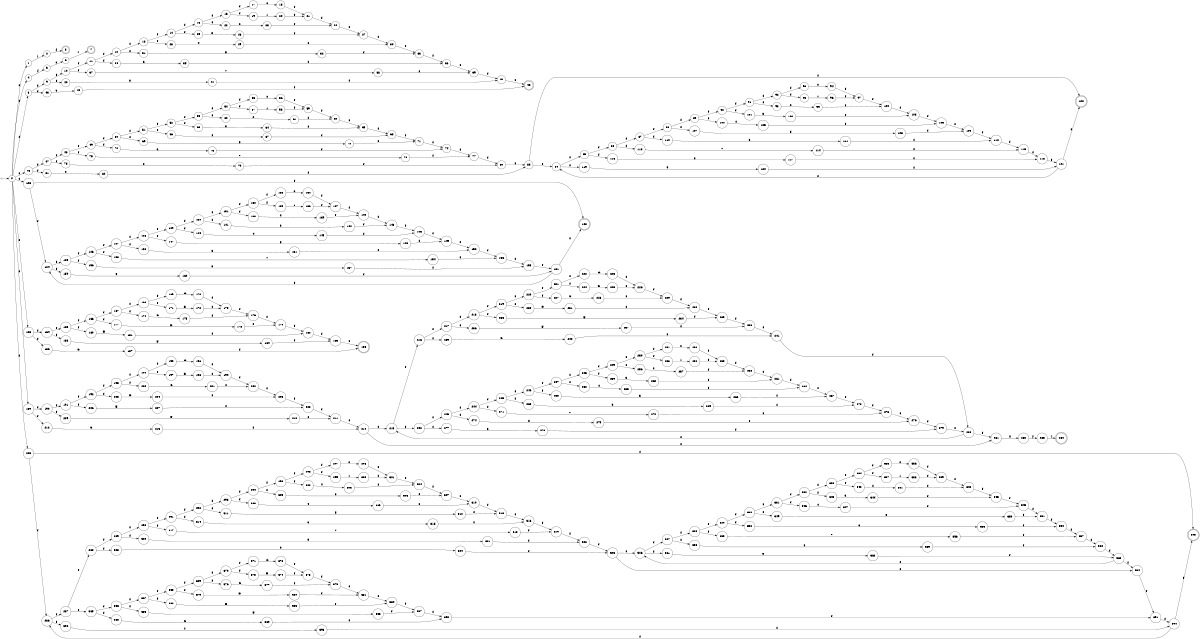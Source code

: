 digraph {
	rankdir=LR size="8,5"
	node [shape=doublecircle]
	162
	3
	7
	395
	45
	284
	122
	188
	node [shape=circle]
	start [label="" height=0.1 width=0.1]
	start -> 0 [label=""]
	1 -> 2 [label=i]
	2 -> 3 [label=f]
	0 -> 1 [label="ε"]
	4 -> 5 [label=f]
	5 -> 6 [label=o]
	6 -> 7 [label=r]
	0 -> 4 [label="ε"]
	8 -> 9 [label="ε"]
	8 -> 43 [label="ε"]
	9 -> 10 [label="ε"]
	9 -> 40 [label="ε"]
	10 -> 11 [label="ε"]
	10 -> 37 [label="ε"]
	11 -> 12 [label="ε"]
	11 -> 34 [label="ε"]
	12 -> 13 [label="ε"]
	12 -> 31 [label="ε"]
	13 -> 14 [label="ε"]
	13 -> 28 [label="ε"]
	14 -> 15 [label="ε"]
	14 -> 25 [label="ε"]
	15 -> 16 [label="ε"]
	15 -> 22 [label="ε"]
	16 -> 17 [label="ε"]
	16 -> 19 [label="ε"]
	17 -> 18 [label=0]
	19 -> 20 [label=1]
	18 -> 21 [label="ε"]
	20 -> 21 [label="ε"]
	22 -> 23 [label=2]
	21 -> 24 [label="ε"]
	23 -> 24 [label="ε"]
	25 -> 26 [label=3]
	24 -> 27 [label="ε"]
	26 -> 27 [label="ε"]
	28 -> 29 [label=4]
	27 -> 30 [label="ε"]
	29 -> 30 [label="ε"]
	31 -> 32 [label=5]
	30 -> 33 [label="ε"]
	32 -> 33 [label="ε"]
	34 -> 35 [label=6]
	33 -> 36 [label="ε"]
	35 -> 36 [label="ε"]
	37 -> 38 [label=7]
	36 -> 39 [label="ε"]
	38 -> 39 [label="ε"]
	40 -> 41 [label=8]
	39 -> 42 [label="ε"]
	41 -> 42 [label="ε"]
	43 -> 44 [label=9]
	42 -> 45 [label="ε"]
	44 -> 45 [label="ε"]
	0 -> 8 [label="ε"]
	46 -> 47 [label="ε"]
	46 -> 81 [label="ε"]
	47 -> 48 [label="ε"]
	47 -> 78 [label="ε"]
	48 -> 49 [label="ε"]
	48 -> 75 [label="ε"]
	49 -> 50 [label="ε"]
	49 -> 72 [label="ε"]
	50 -> 51 [label="ε"]
	50 -> 69 [label="ε"]
	51 -> 52 [label="ε"]
	51 -> 66 [label="ε"]
	52 -> 53 [label="ε"]
	52 -> 63 [label="ε"]
	53 -> 54 [label="ε"]
	53 -> 60 [label="ε"]
	54 -> 55 [label="ε"]
	54 -> 57 [label="ε"]
	55 -> 56 [label=0]
	57 -> 58 [label=1]
	56 -> 59 [label="ε"]
	58 -> 59 [label="ε"]
	60 -> 61 [label=2]
	59 -> 62 [label="ε"]
	61 -> 62 [label="ε"]
	63 -> 64 [label=3]
	62 -> 65 [label="ε"]
	64 -> 65 [label="ε"]
	66 -> 67 [label=4]
	65 -> 68 [label="ε"]
	67 -> 68 [label="ε"]
	69 -> 70 [label=5]
	68 -> 71 [label="ε"]
	70 -> 71 [label="ε"]
	72 -> 73 [label=6]
	71 -> 74 [label="ε"]
	73 -> 74 [label="ε"]
	75 -> 76 [label=7]
	74 -> 77 [label="ε"]
	76 -> 77 [label="ε"]
	78 -> 79 [label=8]
	77 -> 80 [label="ε"]
	79 -> 80 [label="ε"]
	81 -> 82 [label=9]
	80 -> 83 [label="ε"]
	82 -> 83 [label="ε"]
	83 -> 84 [label="ε"]
	83 -> 122 [label="ε"]
	84 -> 85 [label="ε"]
	84 -> 119 [label="ε"]
	85 -> 86 [label="ε"]
	85 -> 116 [label="ε"]
	86 -> 87 [label="ε"]
	86 -> 113 [label="ε"]
	87 -> 88 [label="ε"]
	87 -> 110 [label="ε"]
	88 -> 89 [label="ε"]
	88 -> 107 [label="ε"]
	89 -> 90 [label="ε"]
	89 -> 104 [label="ε"]
	90 -> 91 [label="ε"]
	90 -> 101 [label="ε"]
	91 -> 92 [label="ε"]
	91 -> 98 [label="ε"]
	92 -> 93 [label="ε"]
	92 -> 95 [label="ε"]
	93 -> 94 [label=0]
	95 -> 96 [label=1]
	94 -> 97 [label="ε"]
	96 -> 97 [label="ε"]
	98 -> 99 [label=2]
	97 -> 100 [label="ε"]
	99 -> 100 [label="ε"]
	101 -> 102 [label=3]
	100 -> 103 [label="ε"]
	102 -> 103 [label="ε"]
	104 -> 105 [label=4]
	103 -> 106 [label="ε"]
	105 -> 106 [label="ε"]
	107 -> 108 [label=5]
	106 -> 109 [label="ε"]
	108 -> 109 [label="ε"]
	110 -> 111 [label=6]
	109 -> 112 [label="ε"]
	111 -> 112 [label="ε"]
	113 -> 114 [label=7]
	112 -> 115 [label="ε"]
	114 -> 115 [label="ε"]
	116 -> 117 [label=8]
	115 -> 118 [label="ε"]
	117 -> 118 [label="ε"]
	119 -> 120 [label=9]
	118 -> 121 [label="ε"]
	120 -> 121 [label="ε"]
	121 -> 84 [label="ε"]
	121 -> 122 [label="ε"]
	0 -> 46 [label="ε"]
	123 -> 124 [label="ε"]
	123 -> 162 [label="ε"]
	124 -> 125 [label="ε"]
	124 -> 159 [label="ε"]
	125 -> 126 [label="ε"]
	125 -> 156 [label="ε"]
	126 -> 127 [label="ε"]
	126 -> 153 [label="ε"]
	127 -> 128 [label="ε"]
	127 -> 150 [label="ε"]
	128 -> 129 [label="ε"]
	128 -> 147 [label="ε"]
	129 -> 130 [label="ε"]
	129 -> 144 [label="ε"]
	130 -> 131 [label="ε"]
	130 -> 141 [label="ε"]
	131 -> 132 [label="ε"]
	131 -> 138 [label="ε"]
	132 -> 133 [label="ε"]
	132 -> 135 [label="ε"]
	133 -> 134 [label=0]
	135 -> 136 [label=1]
	134 -> 137 [label="ε"]
	136 -> 137 [label="ε"]
	138 -> 139 [label=2]
	137 -> 140 [label="ε"]
	139 -> 140 [label="ε"]
	141 -> 142 [label=3]
	140 -> 143 [label="ε"]
	142 -> 143 [label="ε"]
	144 -> 145 [label=4]
	143 -> 146 [label="ε"]
	145 -> 146 [label="ε"]
	147 -> 148 [label=5]
	146 -> 149 [label="ε"]
	148 -> 149 [label="ε"]
	150 -> 151 [label=6]
	149 -> 152 [label="ε"]
	151 -> 152 [label="ε"]
	153 -> 154 [label=7]
	152 -> 155 [label="ε"]
	154 -> 155 [label="ε"]
	156 -> 157 [label=8]
	155 -> 158 [label="ε"]
	157 -> 158 [label="ε"]
	159 -> 160 [label=9]
	158 -> 161 [label="ε"]
	160 -> 161 [label="ε"]
	161 -> 124 [label="ε"]
	161 -> 162 [label="ε"]
	0 -> 123 [label="ε"]
	163 -> 164 [label="ε"]
	163 -> 186 [label="ε"]
	164 -> 165 [label="ε"]
	164 -> 183 [label="ε"]
	165 -> 166 [label="ε"]
	165 -> 180 [label="ε"]
	166 -> 167 [label="ε"]
	166 -> 177 [label="ε"]
	167 -> 168 [label="ε"]
	167 -> 174 [label="ε"]
	168 -> 169 [label="ε"]
	168 -> 171 [label="ε"]
	169 -> 170 [label=A]
	171 -> 172 [label=B]
	170 -> 173 [label="ε"]
	172 -> 173 [label="ε"]
	174 -> 175 [label=C]
	173 -> 176 [label="ε"]
	175 -> 176 [label="ε"]
	177 -> 178 [label=D]
	176 -> 179 [label="ε"]
	178 -> 179 [label="ε"]
	180 -> 181 [label=E]
	179 -> 182 [label="ε"]
	181 -> 182 [label="ε"]
	183 -> 184 [label=F]
	182 -> 185 [label="ε"]
	184 -> 185 [label="ε"]
	186 -> 187 [label=G]
	185 -> 188 [label="ε"]
	187 -> 188 [label="ε"]
	0 -> 163 [label="ε"]
	189 -> 190 [label="ε"]
	189 -> 212 [label="ε"]
	190 -> 191 [label="ε"]
	190 -> 209 [label="ε"]
	191 -> 192 [label="ε"]
	191 -> 206 [label="ε"]
	192 -> 193 [label="ε"]
	192 -> 203 [label="ε"]
	193 -> 194 [label="ε"]
	193 -> 200 [label="ε"]
	194 -> 195 [label="ε"]
	194 -> 197 [label="ε"]
	195 -> 196 [label=A]
	197 -> 198 [label=B]
	196 -> 199 [label="ε"]
	198 -> 199 [label="ε"]
	200 -> 201 [label=C]
	199 -> 202 [label="ε"]
	201 -> 202 [label="ε"]
	203 -> 204 [label=D]
	202 -> 205 [label="ε"]
	204 -> 205 [label="ε"]
	206 -> 207 [label=E]
	205 -> 208 [label="ε"]
	207 -> 208 [label="ε"]
	209 -> 210 [label=F]
	208 -> 211 [label="ε"]
	210 -> 211 [label="ε"]
	212 -> 213 [label=G]
	211 -> 214 [label="ε"]
	213 -> 214 [label="ε"]
	214 -> 215 [label="ε"]
	214 -> 281 [label="ε"]
	215 -> 216 [label="ε"]
	215 -> 242 [label="ε"]
	216 -> 217 [label="ε"]
	216 -> 239 [label="ε"]
	217 -> 218 [label="ε"]
	217 -> 236 [label="ε"]
	218 -> 219 [label="ε"]
	218 -> 233 [label="ε"]
	219 -> 220 [label="ε"]
	219 -> 230 [label="ε"]
	220 -> 221 [label="ε"]
	220 -> 227 [label="ε"]
	221 -> 222 [label="ε"]
	221 -> 224 [label="ε"]
	222 -> 223 [label=A]
	224 -> 225 [label=B]
	223 -> 226 [label="ε"]
	225 -> 226 [label="ε"]
	227 -> 228 [label=C]
	226 -> 229 [label="ε"]
	228 -> 229 [label="ε"]
	230 -> 231 [label=D]
	229 -> 232 [label="ε"]
	231 -> 232 [label="ε"]
	233 -> 234 [label=E]
	232 -> 235 [label="ε"]
	234 -> 235 [label="ε"]
	236 -> 237 [label=F]
	235 -> 238 [label="ε"]
	237 -> 238 [label="ε"]
	239 -> 240 [label=G]
	238 -> 241 [label="ε"]
	240 -> 241 [label="ε"]
	242 -> 243 [label="ε"]
	242 -> 277 [label="ε"]
	243 -> 244 [label="ε"]
	243 -> 274 [label="ε"]
	244 -> 245 [label="ε"]
	244 -> 271 [label="ε"]
	245 -> 246 [label="ε"]
	245 -> 268 [label="ε"]
	246 -> 247 [label="ε"]
	246 -> 265 [label="ε"]
	247 -> 248 [label="ε"]
	247 -> 262 [label="ε"]
	248 -> 249 [label="ε"]
	248 -> 259 [label="ε"]
	249 -> 250 [label="ε"]
	249 -> 256 [label="ε"]
	250 -> 251 [label="ε"]
	250 -> 253 [label="ε"]
	251 -> 252 [label=0]
	253 -> 254 [label=1]
	252 -> 255 [label="ε"]
	254 -> 255 [label="ε"]
	256 -> 257 [label=2]
	255 -> 258 [label="ε"]
	257 -> 258 [label="ε"]
	259 -> 260 [label=3]
	258 -> 261 [label="ε"]
	260 -> 261 [label="ε"]
	262 -> 263 [label=4]
	261 -> 264 [label="ε"]
	263 -> 264 [label="ε"]
	265 -> 266 [label=5]
	264 -> 267 [label="ε"]
	266 -> 267 [label="ε"]
	268 -> 269 [label=6]
	267 -> 270 [label="ε"]
	269 -> 270 [label="ε"]
	271 -> 272 [label=7]
	270 -> 273 [label="ε"]
	272 -> 273 [label="ε"]
	274 -> 275 [label=8]
	273 -> 276 [label="ε"]
	275 -> 276 [label="ε"]
	277 -> 278 [label=9]
	276 -> 279 [label="ε"]
	278 -> 279 [label="ε"]
	241 -> 280 [label="ε"]
	279 -> 280 [label="ε"]
	280 -> 215 [label="ε"]
	280 -> 281 [label="ε"]
	281 -> 282 [label=x]
	282 -> 283 [label=y]
	283 -> 284 [label=z]
	0 -> 189 [label="ε"]
	285 -> 286 [label="ε"]
	285 -> 395 [label="ε"]
	286 -> 287 [label="ε"]
	286 -> 392 [label="ε"]
	287 -> 288 [label="ε"]
	287 -> 365 [label="ε"]
	288 -> 289 [label="ε"]
	288 -> 323 [label="ε"]
	289 -> 290 [label="ε"]
	289 -> 320 [label="ε"]
	290 -> 291 [label="ε"]
	290 -> 317 [label="ε"]
	291 -> 292 [label="ε"]
	291 -> 314 [label="ε"]
	292 -> 293 [label="ε"]
	292 -> 311 [label="ε"]
	293 -> 294 [label="ε"]
	293 -> 308 [label="ε"]
	294 -> 295 [label="ε"]
	294 -> 305 [label="ε"]
	295 -> 296 [label="ε"]
	295 -> 302 [label="ε"]
	296 -> 297 [label="ε"]
	296 -> 299 [label="ε"]
	297 -> 298 [label=0]
	299 -> 300 [label=1]
	298 -> 301 [label="ε"]
	300 -> 301 [label="ε"]
	302 -> 303 [label=2]
	301 -> 304 [label="ε"]
	303 -> 304 [label="ε"]
	305 -> 306 [label=3]
	304 -> 307 [label="ε"]
	306 -> 307 [label="ε"]
	308 -> 309 [label=4]
	307 -> 310 [label="ε"]
	309 -> 310 [label="ε"]
	311 -> 312 [label=5]
	310 -> 313 [label="ε"]
	312 -> 313 [label="ε"]
	314 -> 315 [label=6]
	313 -> 316 [label="ε"]
	315 -> 316 [label="ε"]
	317 -> 318 [label=7]
	316 -> 319 [label="ε"]
	318 -> 319 [label="ε"]
	320 -> 321 [label=8]
	319 -> 322 [label="ε"]
	321 -> 322 [label="ε"]
	323 -> 324 [label=9]
	322 -> 325 [label="ε"]
	324 -> 325 [label="ε"]
	325 -> 326 [label="ε"]
	325 -> 364 [label="ε"]
	326 -> 327 [label="ε"]
	326 -> 361 [label="ε"]
	327 -> 328 [label="ε"]
	327 -> 358 [label="ε"]
	328 -> 329 [label="ε"]
	328 -> 355 [label="ε"]
	329 -> 330 [label="ε"]
	329 -> 352 [label="ε"]
	330 -> 331 [label="ε"]
	330 -> 349 [label="ε"]
	331 -> 332 [label="ε"]
	331 -> 346 [label="ε"]
	332 -> 333 [label="ε"]
	332 -> 343 [label="ε"]
	333 -> 334 [label="ε"]
	333 -> 340 [label="ε"]
	334 -> 335 [label="ε"]
	334 -> 337 [label="ε"]
	335 -> 336 [label=0]
	337 -> 338 [label=1]
	336 -> 339 [label="ε"]
	338 -> 339 [label="ε"]
	340 -> 341 [label=2]
	339 -> 342 [label="ε"]
	341 -> 342 [label="ε"]
	343 -> 344 [label=3]
	342 -> 345 [label="ε"]
	344 -> 345 [label="ε"]
	346 -> 347 [label=4]
	345 -> 348 [label="ε"]
	347 -> 348 [label="ε"]
	349 -> 350 [label=5]
	348 -> 351 [label="ε"]
	350 -> 351 [label="ε"]
	352 -> 353 [label=6]
	351 -> 354 [label="ε"]
	353 -> 354 [label="ε"]
	355 -> 356 [label=7]
	354 -> 357 [label="ε"]
	356 -> 357 [label="ε"]
	358 -> 359 [label=8]
	357 -> 360 [label="ε"]
	359 -> 360 [label="ε"]
	361 -> 362 [label=9]
	360 -> 363 [label="ε"]
	362 -> 363 [label="ε"]
	363 -> 326 [label="ε"]
	363 -> 364 [label="ε"]
	365 -> 366 [label="ε"]
	365 -> 388 [label="ε"]
	366 -> 367 [label="ε"]
	366 -> 385 [label="ε"]
	367 -> 368 [label="ε"]
	367 -> 382 [label="ε"]
	368 -> 369 [label="ε"]
	368 -> 379 [label="ε"]
	369 -> 370 [label="ε"]
	369 -> 376 [label="ε"]
	370 -> 371 [label="ε"]
	370 -> 373 [label="ε"]
	371 -> 372 [label=A]
	373 -> 374 [label=B]
	372 -> 375 [label="ε"]
	374 -> 375 [label="ε"]
	376 -> 377 [label=C]
	375 -> 378 [label="ε"]
	377 -> 378 [label="ε"]
	379 -> 380 [label=D]
	378 -> 381 [label="ε"]
	380 -> 381 [label="ε"]
	382 -> 383 [label=E]
	381 -> 384 [label="ε"]
	383 -> 384 [label="ε"]
	385 -> 386 [label=F]
	384 -> 387 [label="ε"]
	386 -> 387 [label="ε"]
	388 -> 389 [label=G]
	387 -> 390 [label="ε"]
	389 -> 390 [label="ε"]
	364 -> 391 [label="ε"]
	390 -> 391 [label="ε"]
	392 -> 393 [label=s]
	391 -> 394 [label="ε"]
	393 -> 394 [label="ε"]
	394 -> 286 [label="ε"]
	394 -> 395 [label="ε"]
	0 -> 285 [label="ε"]
}
